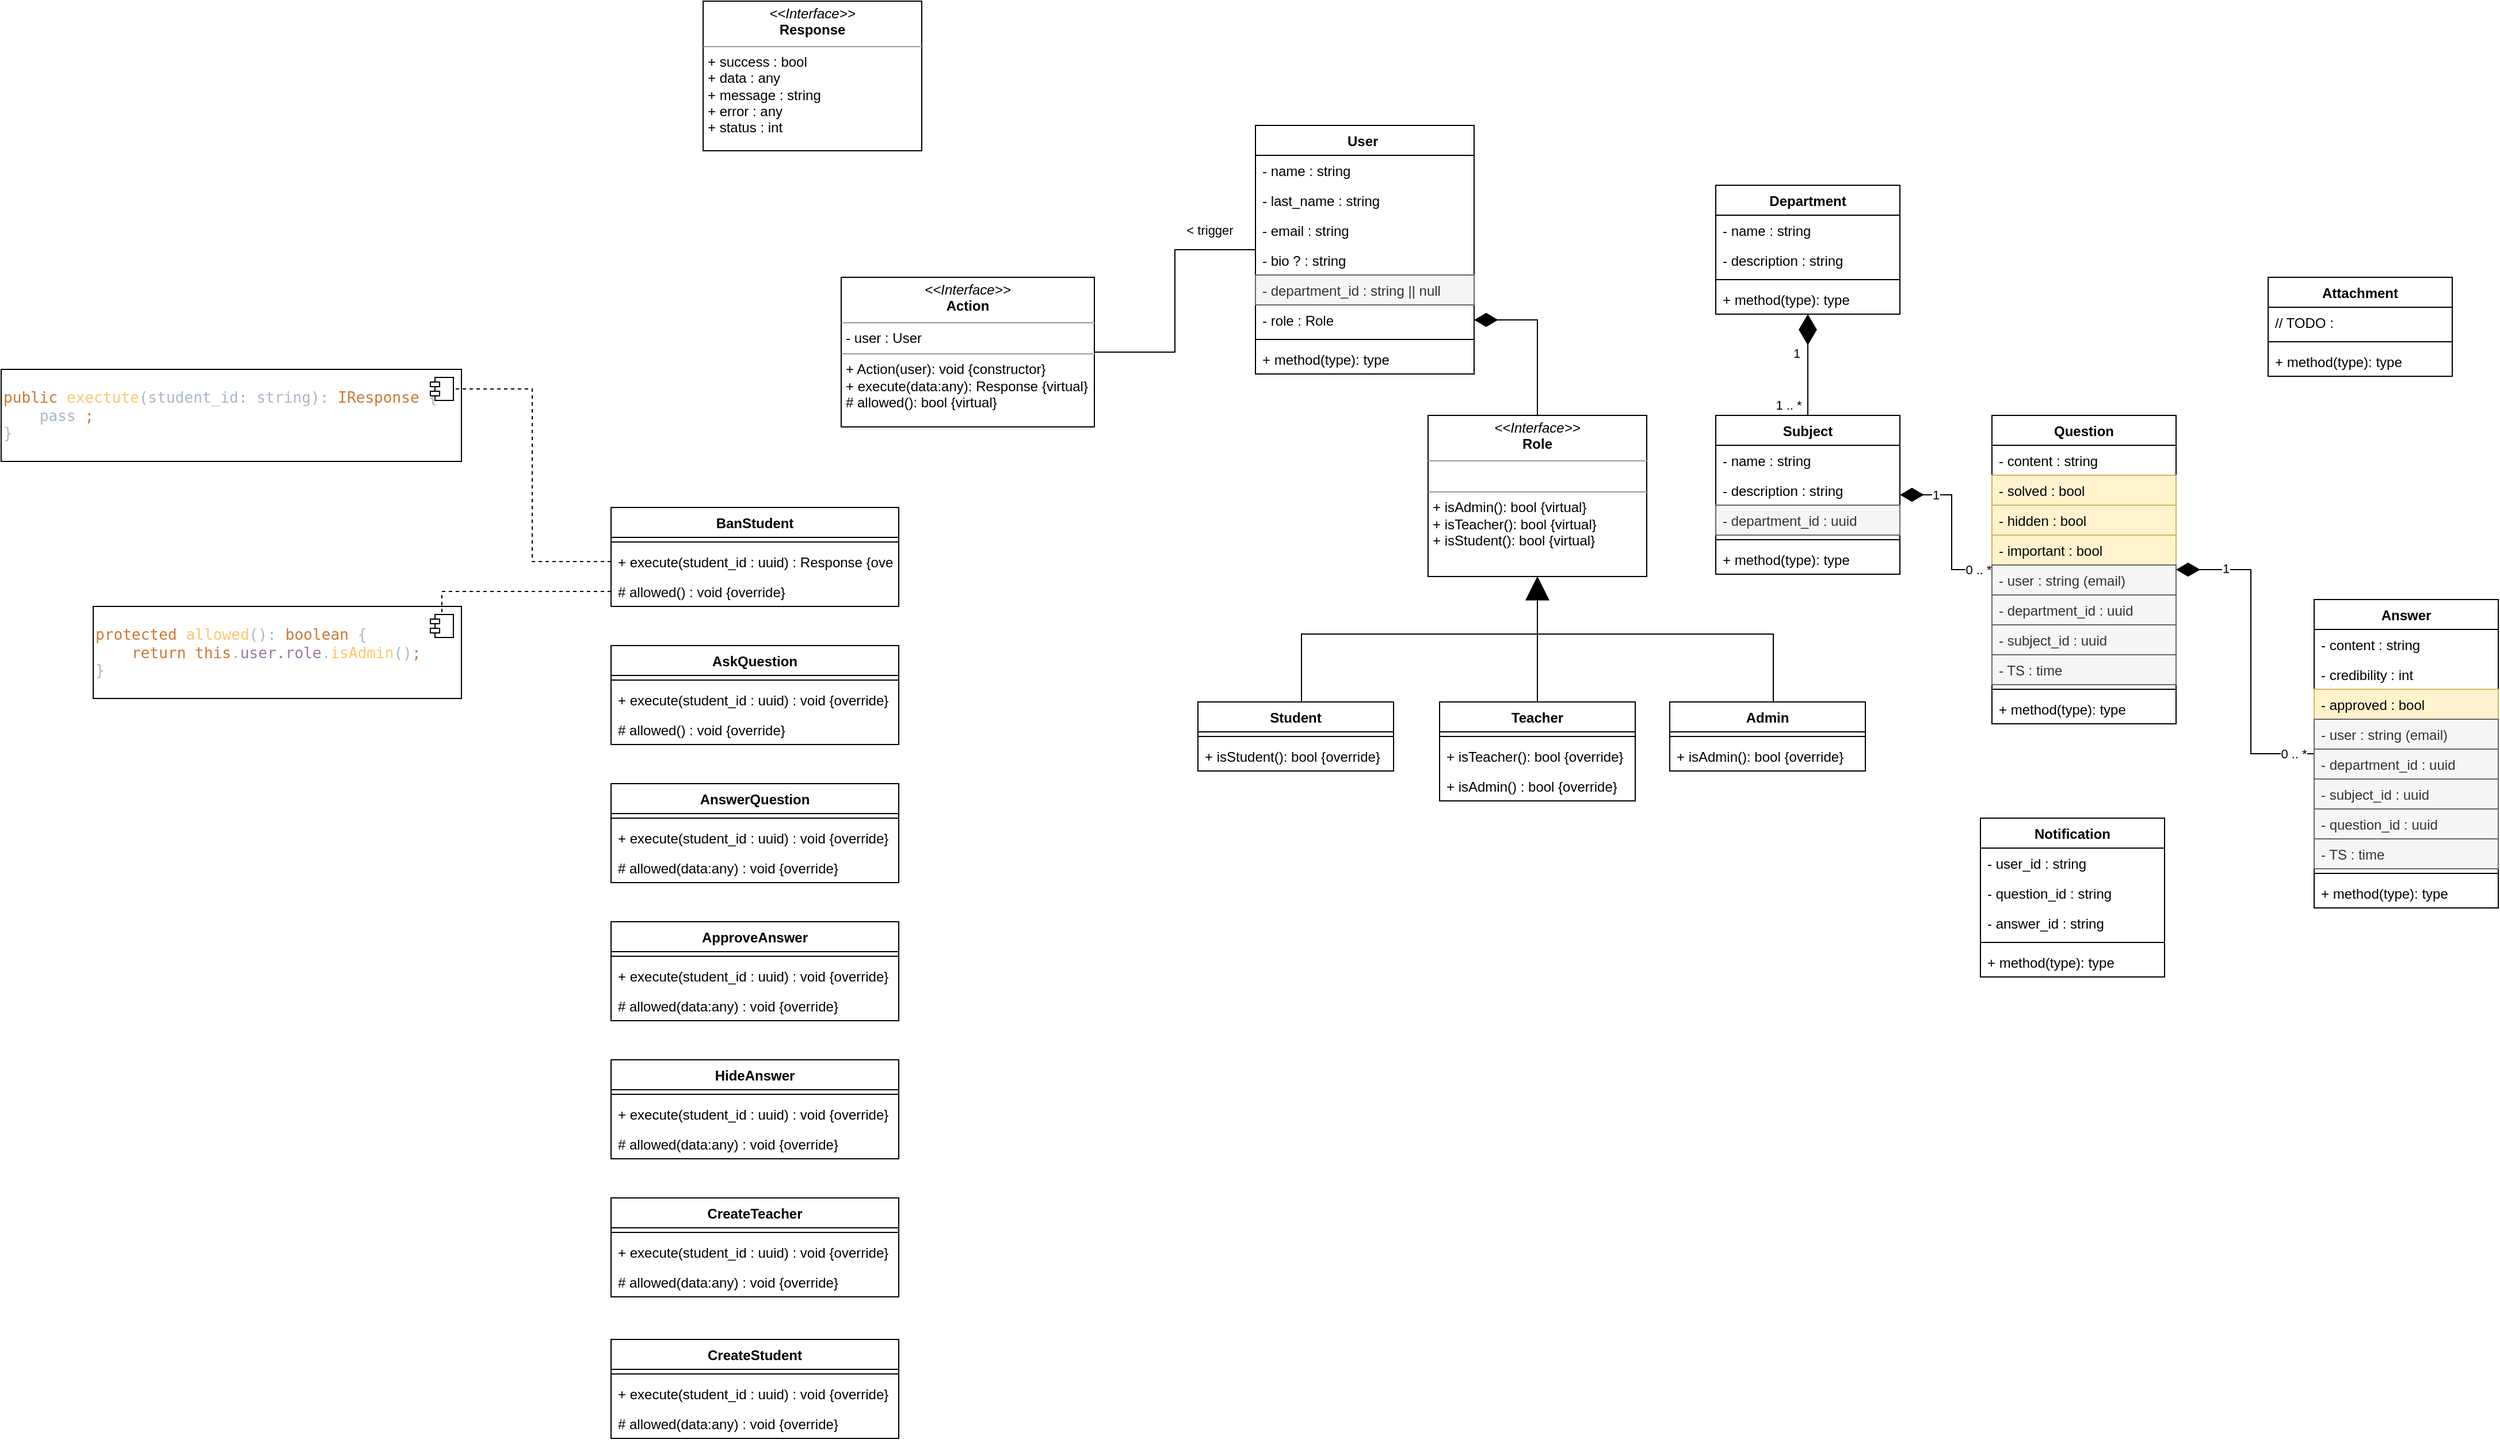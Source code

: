 <mxfile version="20.2.2" type="device" pages="4"><diagram id="XFifNijOsK9uiAfXMgmM" name="database models"><mxGraphModel dx="3076" dy="1969" grid="1" gridSize="10" guides="1" tooltips="1" connect="1" arrows="1" fold="1" page="1" pageScale="1" pageWidth="827" pageHeight="1169" math="0" shadow="0"><root><mxCell id="0"/><mxCell id="1" parent="0"/><mxCell id="0cKTG_WlRrb4X3SdwNJc-1" value="User " style="swimlane;fontStyle=1;align=center;verticalAlign=top;childLayout=stackLayout;horizontal=1;startSize=26;horizontalStack=0;resizeParent=1;resizeParentMax=0;resizeLast=0;collapsible=1;marginBottom=0;" parent="1" vertex="1"><mxGeometry x="80" y="28" width="190" height="216" as="geometry"/></mxCell><mxCell id="0cKTG_WlRrb4X3SdwNJc-2" value="- name : string" style="text;strokeColor=none;fillColor=none;align=left;verticalAlign=top;spacingLeft=4;spacingRight=4;overflow=hidden;rotatable=0;points=[[0,0.5],[1,0.5]];portConstraint=eastwest;" parent="0cKTG_WlRrb4X3SdwNJc-1" vertex="1"><mxGeometry y="26" width="190" height="26" as="geometry"/></mxCell><mxCell id="13DQG_SEc8WfwMzVn8Cd-16" value="- last_name : string" style="text;strokeColor=none;fillColor=none;align=left;verticalAlign=top;spacingLeft=4;spacingRight=4;overflow=hidden;rotatable=0;points=[[0,0.5],[1,0.5]];portConstraint=eastwest;" parent="0cKTG_WlRrb4X3SdwNJc-1" vertex="1"><mxGeometry y="52" width="190" height="26" as="geometry"/></mxCell><mxCell id="0cKTG_WlRrb4X3SdwNJc-5" value="- email : string&#10;" style="text;strokeColor=none;fillColor=none;align=left;verticalAlign=top;spacingLeft=4;spacingRight=4;overflow=hidden;rotatable=0;points=[[0,0.5],[1,0.5]];portConstraint=eastwest;" parent="0cKTG_WlRrb4X3SdwNJc-1" vertex="1"><mxGeometry y="78" width="190" height="26" as="geometry"/></mxCell><mxCell id="0cKTG_WlRrb4X3SdwNJc-102" value="- bio ? : string" style="text;strokeColor=none;fillColor=none;align=left;verticalAlign=top;spacingLeft=4;spacingRight=4;overflow=hidden;rotatable=0;points=[[0,0.5],[1,0.5]];portConstraint=eastwest;" parent="0cKTG_WlRrb4X3SdwNJc-1" vertex="1"><mxGeometry y="104" width="190" height="26" as="geometry"/></mxCell><mxCell id="13DQG_SEc8WfwMzVn8Cd-58" value="- department_id : string || null" style="text;strokeColor=#666666;fillColor=#f5f5f5;align=left;verticalAlign=top;spacingLeft=4;spacingRight=4;overflow=hidden;rotatable=0;points=[[0,0.5],[1,0.5]];portConstraint=eastwest;fontColor=#333333;" parent="0cKTG_WlRrb4X3SdwNJc-1" vertex="1"><mxGeometry y="130" width="190" height="26" as="geometry"/></mxCell><mxCell id="0cKTG_WlRrb4X3SdwNJc-103" value="- role : Role" style="text;strokeColor=none;fillColor=none;align=left;verticalAlign=top;spacingLeft=4;spacingRight=4;overflow=hidden;rotatable=0;points=[[0,0.5],[1,0.5]];portConstraint=eastwest;" parent="0cKTG_WlRrb4X3SdwNJc-1" vertex="1"><mxGeometry y="156" width="190" height="26" as="geometry"/></mxCell><mxCell id="0cKTG_WlRrb4X3SdwNJc-3" value="" style="line;strokeWidth=1;fillColor=none;align=left;verticalAlign=middle;spacingTop=-1;spacingLeft=3;spacingRight=3;rotatable=0;labelPosition=right;points=[];portConstraint=eastwest;" parent="0cKTG_WlRrb4X3SdwNJc-1" vertex="1"><mxGeometry y="182" width="190" height="8" as="geometry"/></mxCell><mxCell id="0cKTG_WlRrb4X3SdwNJc-4" value="+ method(type): type" style="text;strokeColor=none;fillColor=none;align=left;verticalAlign=top;spacingLeft=4;spacingRight=4;overflow=hidden;rotatable=0;points=[[0,0.5],[1,0.5]];portConstraint=eastwest;" parent="0cKTG_WlRrb4X3SdwNJc-1" vertex="1"><mxGeometry y="190" width="190" height="26" as="geometry"/></mxCell><mxCell id="0cKTG_WlRrb4X3SdwNJc-29" value="Department" style="swimlane;fontStyle=1;align=center;verticalAlign=top;childLayout=stackLayout;horizontal=1;startSize=26;horizontalStack=0;resizeParent=1;resizeParentMax=0;resizeLast=0;collapsible=1;marginBottom=0;" parent="1" vertex="1"><mxGeometry x="480" y="80" width="160" height="112" as="geometry"/></mxCell><mxCell id="0cKTG_WlRrb4X3SdwNJc-30" value="- name : string" style="text;strokeColor=none;fillColor=none;align=left;verticalAlign=top;spacingLeft=4;spacingRight=4;overflow=hidden;rotatable=0;points=[[0,0.5],[1,0.5]];portConstraint=eastwest;" parent="0cKTG_WlRrb4X3SdwNJc-29" vertex="1"><mxGeometry y="26" width="160" height="26" as="geometry"/></mxCell><mxCell id="0cKTG_WlRrb4X3SdwNJc-33" value="- description : string" style="text;strokeColor=none;fillColor=none;align=left;verticalAlign=top;spacingLeft=4;spacingRight=4;overflow=hidden;rotatable=0;points=[[0,0.5],[1,0.5]];portConstraint=eastwest;" parent="0cKTG_WlRrb4X3SdwNJc-29" vertex="1"><mxGeometry y="52" width="160" height="26" as="geometry"/></mxCell><mxCell id="0cKTG_WlRrb4X3SdwNJc-31" value="" style="line;strokeWidth=1;fillColor=none;align=left;verticalAlign=middle;spacingTop=-1;spacingLeft=3;spacingRight=3;rotatable=0;labelPosition=right;points=[];portConstraint=eastwest;" parent="0cKTG_WlRrb4X3SdwNJc-29" vertex="1"><mxGeometry y="78" width="160" height="8" as="geometry"/></mxCell><mxCell id="0cKTG_WlRrb4X3SdwNJc-32" value="+ method(type): type" style="text;strokeColor=none;fillColor=none;align=left;verticalAlign=top;spacingLeft=4;spacingRight=4;overflow=hidden;rotatable=0;points=[[0,0.5],[1,0.5]];portConstraint=eastwest;" parent="0cKTG_WlRrb4X3SdwNJc-29" vertex="1"><mxGeometry y="86" width="160" height="26" as="geometry"/></mxCell><mxCell id="0cKTG_WlRrb4X3SdwNJc-34" value="Subject" style="swimlane;fontStyle=1;align=center;verticalAlign=top;childLayout=stackLayout;horizontal=1;startSize=26;horizontalStack=0;resizeParent=1;resizeParentMax=0;resizeLast=0;collapsible=1;marginBottom=0;" parent="1" vertex="1"><mxGeometry x="480" y="280" width="160" height="138" as="geometry"/></mxCell><mxCell id="0cKTG_WlRrb4X3SdwNJc-35" value="- name : string" style="text;strokeColor=none;fillColor=none;align=left;verticalAlign=top;spacingLeft=4;spacingRight=4;overflow=hidden;rotatable=0;points=[[0,0.5],[1,0.5]];portConstraint=eastwest;" parent="0cKTG_WlRrb4X3SdwNJc-34" vertex="1"><mxGeometry y="26" width="160" height="26" as="geometry"/></mxCell><mxCell id="0cKTG_WlRrb4X3SdwNJc-36" value="- description : string" style="text;strokeColor=none;fillColor=none;align=left;verticalAlign=top;spacingLeft=4;spacingRight=4;overflow=hidden;rotatable=0;points=[[0,0.5],[1,0.5]];portConstraint=eastwest;" parent="0cKTG_WlRrb4X3SdwNJc-34" vertex="1"><mxGeometry y="52" width="160" height="26" as="geometry"/></mxCell><mxCell id="13DQG_SEc8WfwMzVn8Cd-13" value="- department_id : uuid" style="text;align=left;verticalAlign=top;spacingLeft=4;spacingRight=4;overflow=hidden;rotatable=0;points=[[0,0.5],[1,0.5]];portConstraint=eastwest;fillColor=#f5f5f5;strokeColor=#666666;fontColor=#333333;" parent="0cKTG_WlRrb4X3SdwNJc-34" vertex="1"><mxGeometry y="78" width="160" height="26" as="geometry"/></mxCell><mxCell id="0cKTG_WlRrb4X3SdwNJc-37" value="" style="line;strokeWidth=1;fillColor=none;align=left;verticalAlign=middle;spacingTop=-1;spacingLeft=3;spacingRight=3;rotatable=0;labelPosition=right;points=[];portConstraint=eastwest;" parent="0cKTG_WlRrb4X3SdwNJc-34" vertex="1"><mxGeometry y="104" width="160" height="8" as="geometry"/></mxCell><mxCell id="0cKTG_WlRrb4X3SdwNJc-38" value="+ method(type): type" style="text;strokeColor=none;fillColor=none;align=left;verticalAlign=top;spacingLeft=4;spacingRight=4;overflow=hidden;rotatable=0;points=[[0,0.5],[1,0.5]];portConstraint=eastwest;" parent="0cKTG_WlRrb4X3SdwNJc-34" vertex="1"><mxGeometry y="112" width="160" height="26" as="geometry"/></mxCell><mxCell id="0cKTG_WlRrb4X3SdwNJc-40" value="" style="endArrow=diamondThin;endFill=1;endSize=24;html=1;rounded=0;exitX=0.5;exitY=0;exitDx=0;exitDy=0;edgeStyle=orthogonalEdgeStyle;" parent="1" source="0cKTG_WlRrb4X3SdwNJc-34" target="0cKTG_WlRrb4X3SdwNJc-29" edge="1"><mxGeometry width="160" relative="1" as="geometry"><mxPoint x="410" y="330" as="sourcePoint"/><mxPoint x="570" y="330" as="targetPoint"/></mxGeometry></mxCell><mxCell id="13DQG_SEc8WfwMzVn8Cd-14" value="1 .. *" style="edgeLabel;html=1;align=center;verticalAlign=middle;resizable=0;points=[];" parent="0cKTG_WlRrb4X3SdwNJc-40" vertex="1" connectable="0"><mxGeometry x="-0.735" y="-1" relative="1" as="geometry"><mxPoint x="-18" y="2" as="offset"/></mxGeometry></mxCell><mxCell id="13DQG_SEc8WfwMzVn8Cd-15" value="1" style="edgeLabel;html=1;align=center;verticalAlign=middle;resizable=0;points=[];" parent="0cKTG_WlRrb4X3SdwNJc-40" vertex="1" connectable="0"><mxGeometry x="0.231" y="-1" relative="1" as="geometry"><mxPoint x="-11" as="offset"/></mxGeometry></mxCell><mxCell id="13DQG_SEc8WfwMzVn8Cd-10" style="edgeStyle=orthogonalEdgeStyle;rounded=0;orthogonalLoop=1;jettySize=auto;html=1;endArrow=diamondThin;endFill=1;endSize=18;" parent="1" source="0cKTG_WlRrb4X3SdwNJc-44" target="0cKTG_WlRrb4X3SdwNJc-34" edge="1"><mxGeometry relative="1" as="geometry"/></mxCell><mxCell id="13DQG_SEc8WfwMzVn8Cd-11" value="0 .. *" style="edgeLabel;html=1;align=center;verticalAlign=middle;resizable=0;points=[];" parent="13DQG_SEc8WfwMzVn8Cd-10" vertex="1" connectable="0"><mxGeometry x="-0.83" relative="1" as="geometry"><mxPoint as="offset"/></mxGeometry></mxCell><mxCell id="13DQG_SEc8WfwMzVn8Cd-12" value="1" style="edgeLabel;html=1;align=center;verticalAlign=middle;resizable=0;points=[];" parent="13DQG_SEc8WfwMzVn8Cd-10" vertex="1" connectable="0"><mxGeometry x="0.581" relative="1" as="geometry"><mxPoint as="offset"/></mxGeometry></mxCell><mxCell id="0cKTG_WlRrb4X3SdwNJc-44" value="Question" style="swimlane;fontStyle=1;align=center;verticalAlign=top;childLayout=stackLayout;horizontal=1;startSize=26;horizontalStack=0;resizeParent=1;resizeParentMax=0;resizeLast=0;collapsible=1;marginBottom=0;" parent="1" vertex="1"><mxGeometry x="720" y="280" width="160" height="268" as="geometry"/></mxCell><mxCell id="0cKTG_WlRrb4X3SdwNJc-49" value="- content : string" style="text;strokeColor=none;fillColor=none;align=left;verticalAlign=top;spacingLeft=4;spacingRight=4;overflow=hidden;rotatable=0;points=[[0,0.5],[1,0.5]];portConstraint=eastwest;" parent="0cKTG_WlRrb4X3SdwNJc-44" vertex="1"><mxGeometry y="26" width="160" height="26" as="geometry"/></mxCell><mxCell id="0cKTG_WlRrb4X3SdwNJc-52" value="- solved : bool" style="text;strokeColor=#d6b656;fillColor=#fff2cc;align=left;verticalAlign=top;spacingLeft=4;spacingRight=4;overflow=hidden;rotatable=0;points=[[0,0.5],[1,0.5]];portConstraint=eastwest;" parent="0cKTG_WlRrb4X3SdwNJc-44" vertex="1"><mxGeometry y="52" width="160" height="26" as="geometry"/></mxCell><mxCell id="0cKTG_WlRrb4X3SdwNJc-53" value="- hidden : bool" style="text;strokeColor=#d6b656;fillColor=#fff2cc;align=left;verticalAlign=top;spacingLeft=4;spacingRight=4;overflow=hidden;rotatable=0;points=[[0,0.5],[1,0.5]];portConstraint=eastwest;" parent="0cKTG_WlRrb4X3SdwNJc-44" vertex="1"><mxGeometry y="78" width="160" height="26" as="geometry"/></mxCell><mxCell id="0cKTG_WlRrb4X3SdwNJc-70" value="- important : bool" style="text;strokeColor=#d6b656;fillColor=#fff2cc;align=left;verticalAlign=top;spacingLeft=4;spacingRight=4;overflow=hidden;rotatable=0;points=[[0,0.5],[1,0.5]];portConstraint=eastwest;" parent="0cKTG_WlRrb4X3SdwNJc-44" vertex="1"><mxGeometry y="104" width="160" height="26" as="geometry"/></mxCell><mxCell id="0cKTG_WlRrb4X3SdwNJc-50" value="- user : string (email)" style="text;strokeColor=#666666;fillColor=#f5f5f5;align=left;verticalAlign=top;spacingLeft=4;spacingRight=4;overflow=hidden;rotatable=0;points=[[0,0.5],[1,0.5]];portConstraint=eastwest;fontColor=#333333;" parent="0cKTG_WlRrb4X3SdwNJc-44" vertex="1"><mxGeometry y="130" width="160" height="26" as="geometry"/></mxCell><mxCell id="13DQG_SEc8WfwMzVn8Cd-1" value="- department_id : uuid" style="text;align=left;verticalAlign=top;spacingLeft=4;spacingRight=4;overflow=hidden;rotatable=0;points=[[0,0.5],[1,0.5]];portConstraint=eastwest;fillColor=#f5f5f5;strokeColor=#666666;fontColor=#333333;" parent="0cKTG_WlRrb4X3SdwNJc-44" vertex="1"><mxGeometry y="156" width="160" height="26" as="geometry"/></mxCell><mxCell id="0cKTG_WlRrb4X3SdwNJc-105" value="- subject_id : uuid" style="text;strokeColor=#666666;fillColor=#f5f5f5;align=left;verticalAlign=top;spacingLeft=4;spacingRight=4;overflow=hidden;rotatable=0;points=[[0,0.5],[1,0.5]];portConstraint=eastwest;fontColor=#333333;" parent="0cKTG_WlRrb4X3SdwNJc-44" vertex="1"><mxGeometry y="182" width="160" height="26" as="geometry"/></mxCell><mxCell id="0cKTG_WlRrb4X3SdwNJc-51" value="- TS : time" style="text;strokeColor=#666666;fillColor=#f5f5f5;align=left;verticalAlign=top;spacingLeft=4;spacingRight=4;overflow=hidden;rotatable=0;points=[[0,0.5],[1,0.5]];portConstraint=eastwest;fontColor=#333333;" parent="0cKTG_WlRrb4X3SdwNJc-44" vertex="1"><mxGeometry y="208" width="160" height="26" as="geometry"/></mxCell><mxCell id="0cKTG_WlRrb4X3SdwNJc-46" value="" style="line;strokeWidth=1;fillColor=none;align=left;verticalAlign=middle;spacingTop=-1;spacingLeft=3;spacingRight=3;rotatable=0;labelPosition=right;points=[];portConstraint=eastwest;" parent="0cKTG_WlRrb4X3SdwNJc-44" vertex="1"><mxGeometry y="234" width="160" height="8" as="geometry"/></mxCell><mxCell id="0cKTG_WlRrb4X3SdwNJc-47" value="+ method(type): type" style="text;strokeColor=none;fillColor=none;align=left;verticalAlign=top;spacingLeft=4;spacingRight=4;overflow=hidden;rotatable=0;points=[[0,0.5],[1,0.5]];portConstraint=eastwest;" parent="0cKTG_WlRrb4X3SdwNJc-44" vertex="1"><mxGeometry y="242" width="160" height="26" as="geometry"/></mxCell><mxCell id="13DQG_SEc8WfwMzVn8Cd-7" style="edgeStyle=orthogonalEdgeStyle;rounded=0;orthogonalLoop=1;jettySize=auto;html=1;endArrow=diamondThin;endFill=1;endSize=18;" parent="1" source="0cKTG_WlRrb4X3SdwNJc-61" target="0cKTG_WlRrb4X3SdwNJc-44" edge="1"><mxGeometry relative="1" as="geometry"/></mxCell><mxCell id="13DQG_SEc8WfwMzVn8Cd-8" value="0 .. *" style="edgeLabel;html=1;align=center;verticalAlign=middle;resizable=0;points=[];" parent="13DQG_SEc8WfwMzVn8Cd-7" vertex="1" connectable="0"><mxGeometry x="-0.869" relative="1" as="geometry"><mxPoint as="offset"/></mxGeometry></mxCell><mxCell id="13DQG_SEc8WfwMzVn8Cd-9" value="1" style="edgeLabel;html=1;align=center;verticalAlign=middle;resizable=0;points=[];" parent="13DQG_SEc8WfwMzVn8Cd-7" vertex="1" connectable="0"><mxGeometry x="0.696" y="-1" relative="1" as="geometry"><mxPoint as="offset"/></mxGeometry></mxCell><mxCell id="0cKTG_WlRrb4X3SdwNJc-61" value="Answer" style="swimlane;fontStyle=1;align=center;verticalAlign=top;childLayout=stackLayout;horizontal=1;startSize=26;horizontalStack=0;resizeParent=1;resizeParentMax=0;resizeLast=0;collapsible=1;marginBottom=0;" parent="1" vertex="1"><mxGeometry x="1000" y="440" width="160" height="268" as="geometry"/></mxCell><mxCell id="0cKTG_WlRrb4X3SdwNJc-62" value="- content : string" style="text;strokeColor=none;fillColor=none;align=left;verticalAlign=top;spacingLeft=4;spacingRight=4;overflow=hidden;rotatable=0;points=[[0,0.5],[1,0.5]];portConstraint=eastwest;" parent="0cKTG_WlRrb4X3SdwNJc-61" vertex="1"><mxGeometry y="26" width="160" height="26" as="geometry"/></mxCell><mxCell id="13DQG_SEc8WfwMzVn8Cd-6" value="- credibility : int" style="text;strokeColor=none;fillColor=none;align=left;verticalAlign=top;spacingLeft=4;spacingRight=4;overflow=hidden;rotatable=0;points=[[0,0.5],[1,0.5]];portConstraint=eastwest;" parent="0cKTG_WlRrb4X3SdwNJc-61" vertex="1"><mxGeometry y="52" width="160" height="26" as="geometry"/></mxCell><mxCell id="0cKTG_WlRrb4X3SdwNJc-66" value="- approved : bool" style="text;strokeColor=#d6b656;fillColor=#fff2cc;align=left;verticalAlign=top;spacingLeft=4;spacingRight=4;overflow=hidden;rotatable=0;points=[[0,0.5],[1,0.5]];portConstraint=eastwest;" parent="0cKTG_WlRrb4X3SdwNJc-61" vertex="1"><mxGeometry y="78" width="160" height="26" as="geometry"/></mxCell><mxCell id="0cKTG_WlRrb4X3SdwNJc-64" value="- user : string (email)" style="text;strokeColor=#666666;fillColor=#f5f5f5;align=left;verticalAlign=top;spacingLeft=4;spacingRight=4;overflow=hidden;rotatable=0;points=[[0,0.5],[1,0.5]];portConstraint=eastwest;fontColor=#333333;" parent="0cKTG_WlRrb4X3SdwNJc-61" vertex="1"><mxGeometry y="104" width="160" height="26" as="geometry"/></mxCell><mxCell id="13DQG_SEc8WfwMzVn8Cd-3" value="- department_id : uuid" style="text;align=left;verticalAlign=top;spacingLeft=4;spacingRight=4;overflow=hidden;rotatable=0;points=[[0,0.5],[1,0.5]];portConstraint=eastwest;fillColor=#f5f5f5;strokeColor=#666666;fontColor=#333333;" parent="0cKTG_WlRrb4X3SdwNJc-61" vertex="1"><mxGeometry y="130" width="160" height="26" as="geometry"/></mxCell><mxCell id="13DQG_SEc8WfwMzVn8Cd-4" value="- subject_id : uuid" style="text;strokeColor=#666666;fillColor=#f5f5f5;align=left;verticalAlign=top;spacingLeft=4;spacingRight=4;overflow=hidden;rotatable=0;points=[[0,0.5],[1,0.5]];portConstraint=eastwest;fontColor=#333333;" parent="0cKTG_WlRrb4X3SdwNJc-61" vertex="1"><mxGeometry y="156" width="160" height="26" as="geometry"/></mxCell><mxCell id="13DQG_SEc8WfwMzVn8Cd-5" value="- question_id : uuid" style="text;strokeColor=#666666;fillColor=#f5f5f5;align=left;verticalAlign=top;spacingLeft=4;spacingRight=4;overflow=hidden;rotatable=0;points=[[0,0.5],[1,0.5]];portConstraint=eastwest;fontColor=#333333;" parent="0cKTG_WlRrb4X3SdwNJc-61" vertex="1"><mxGeometry y="182" width="160" height="26" as="geometry"/></mxCell><mxCell id="0cKTG_WlRrb4X3SdwNJc-65" value="- TS : time" style="text;strokeColor=#666666;fillColor=#f5f5f5;align=left;verticalAlign=top;spacingLeft=4;spacingRight=4;overflow=hidden;rotatable=0;points=[[0,0.5],[1,0.5]];portConstraint=eastwest;fontColor=#333333;" parent="0cKTG_WlRrb4X3SdwNJc-61" vertex="1"><mxGeometry y="208" width="160" height="26" as="geometry"/></mxCell><mxCell id="0cKTG_WlRrb4X3SdwNJc-68" value="" style="line;strokeWidth=1;fillColor=none;align=left;verticalAlign=middle;spacingTop=-1;spacingLeft=3;spacingRight=3;rotatable=0;labelPosition=right;points=[];portConstraint=eastwest;" parent="0cKTG_WlRrb4X3SdwNJc-61" vertex="1"><mxGeometry y="234" width="160" height="8" as="geometry"/></mxCell><mxCell id="0cKTG_WlRrb4X3SdwNJc-69" value="+ method(type): type" style="text;strokeColor=none;fillColor=none;align=left;verticalAlign=top;spacingLeft=4;spacingRight=4;overflow=hidden;rotatable=0;points=[[0,0.5],[1,0.5]];portConstraint=eastwest;" parent="0cKTG_WlRrb4X3SdwNJc-61" vertex="1"><mxGeometry y="242" width="160" height="26" as="geometry"/></mxCell><mxCell id="0cKTG_WlRrb4X3SdwNJc-76" value="Attachment" style="swimlane;fontStyle=1;align=center;verticalAlign=top;childLayout=stackLayout;horizontal=1;startSize=26;horizontalStack=0;resizeParent=1;resizeParentMax=0;resizeLast=0;collapsible=1;marginBottom=0;" parent="1" vertex="1"><mxGeometry x="960" y="160" width="160" height="86" as="geometry"/></mxCell><mxCell id="0cKTG_WlRrb4X3SdwNJc-79" value="// TODO :" style="text;strokeColor=none;fillColor=none;align=left;verticalAlign=top;spacingLeft=4;spacingRight=4;overflow=hidden;rotatable=0;points=[[0,0.5],[1,0.5]];portConstraint=eastwest;" parent="0cKTG_WlRrb4X3SdwNJc-76" vertex="1"><mxGeometry y="26" width="160" height="26" as="geometry"/></mxCell><mxCell id="0cKTG_WlRrb4X3SdwNJc-83" value="" style="line;strokeWidth=1;fillColor=none;align=left;verticalAlign=middle;spacingTop=-1;spacingLeft=3;spacingRight=3;rotatable=0;labelPosition=right;points=[];portConstraint=eastwest;" parent="0cKTG_WlRrb4X3SdwNJc-76" vertex="1"><mxGeometry y="52" width="160" height="8" as="geometry"/></mxCell><mxCell id="0cKTG_WlRrb4X3SdwNJc-84" value="+ method(type): type" style="text;strokeColor=none;fillColor=none;align=left;verticalAlign=top;spacingLeft=4;spacingRight=4;overflow=hidden;rotatable=0;points=[[0,0.5],[1,0.5]];portConstraint=eastwest;" parent="0cKTG_WlRrb4X3SdwNJc-76" vertex="1"><mxGeometry y="60" width="160" height="26" as="geometry"/></mxCell><mxCell id="0cKTG_WlRrb4X3SdwNJc-107" value="Notification" style="swimlane;fontStyle=1;align=center;verticalAlign=top;childLayout=stackLayout;horizontal=1;startSize=26;horizontalStack=0;resizeParent=1;resizeParentMax=0;resizeLast=0;collapsible=1;marginBottom=0;shadow=0;glass=0;strokeColor=default;fillColor=default;" parent="1" vertex="1"><mxGeometry x="710" y="630" width="160" height="138" as="geometry"/></mxCell><mxCell id="0cKTG_WlRrb4X3SdwNJc-108" value="- user_id : string" style="text;strokeColor=none;fillColor=none;align=left;verticalAlign=top;spacingLeft=4;spacingRight=4;overflow=hidden;rotatable=0;points=[[0,0.5],[1,0.5]];portConstraint=eastwest;shadow=0;glass=0;" parent="0cKTG_WlRrb4X3SdwNJc-107" vertex="1"><mxGeometry y="26" width="160" height="26" as="geometry"/></mxCell><mxCell id="0cKTG_WlRrb4X3SdwNJc-114" value="- question_id : string" style="text;strokeColor=none;fillColor=none;align=left;verticalAlign=top;spacingLeft=4;spacingRight=4;overflow=hidden;rotatable=0;points=[[0,0.5],[1,0.5]];portConstraint=eastwest;shadow=0;glass=0;" parent="0cKTG_WlRrb4X3SdwNJc-107" vertex="1"><mxGeometry y="52" width="160" height="26" as="geometry"/></mxCell><mxCell id="0cKTG_WlRrb4X3SdwNJc-113" value="- answer_id : string" style="text;strokeColor=none;fillColor=none;align=left;verticalAlign=top;spacingLeft=4;spacingRight=4;overflow=hidden;rotatable=0;points=[[0,0.5],[1,0.5]];portConstraint=eastwest;shadow=0;glass=0;" parent="0cKTG_WlRrb4X3SdwNJc-107" vertex="1"><mxGeometry y="78" width="160" height="26" as="geometry"/></mxCell><mxCell id="0cKTG_WlRrb4X3SdwNJc-109" value="" style="line;strokeWidth=1;fillColor=none;align=left;verticalAlign=middle;spacingTop=-1;spacingLeft=3;spacingRight=3;rotatable=0;labelPosition=right;points=[];portConstraint=eastwest;shadow=0;glass=0;" parent="0cKTG_WlRrb4X3SdwNJc-107" vertex="1"><mxGeometry y="104" width="160" height="8" as="geometry"/></mxCell><mxCell id="0cKTG_WlRrb4X3SdwNJc-110" value="+ method(type): type" style="text;strokeColor=none;fillColor=none;align=left;verticalAlign=top;spacingLeft=4;spacingRight=4;overflow=hidden;rotatable=0;points=[[0,0.5],[1,0.5]];portConstraint=eastwest;shadow=0;glass=0;" parent="0cKTG_WlRrb4X3SdwNJc-107" vertex="1"><mxGeometry y="112" width="160" height="26" as="geometry"/></mxCell><mxCell id="13DQG_SEc8WfwMzVn8Cd-31" style="edgeStyle=orthogonalEdgeStyle;rounded=0;orthogonalLoop=1;jettySize=auto;html=1;endArrow=diamondThin;endFill=1;endSize=18;" parent="1" source="13DQG_SEc8WfwMzVn8Cd-29" target="0cKTG_WlRrb4X3SdwNJc-103" edge="1"><mxGeometry relative="1" as="geometry"/></mxCell><mxCell id="13DQG_SEc8WfwMzVn8Cd-29" value="&lt;p style=&quot;margin:0px;margin-top:4px;text-align:center;&quot;&gt;&lt;i&gt;&amp;lt;&amp;lt;Interface&amp;gt;&amp;gt;&lt;/i&gt;&lt;br&gt;&lt;b&gt;Role&lt;/b&gt;&lt;/p&gt;&lt;hr size=&quot;1&quot;&gt;&lt;p style=&quot;margin:0px;margin-left:4px;&quot;&gt;&lt;br&gt;&lt;/p&gt;&lt;hr size=&quot;1&quot;&gt;&lt;p style=&quot;margin:0px;margin-left:4px;&quot;&gt;+ isAdmin(): bool {virtual}&lt;/p&gt;&lt;p style=&quot;margin:0px;margin-left:4px;&quot;&gt;+&amp;nbsp;isTeacher(): bool {virtual}&lt;br&gt;+&amp;nbsp;isStudent(): bool {virtual}&lt;br&gt;&lt;/p&gt;" style="verticalAlign=top;align=left;overflow=fill;fontSize=12;fontFamily=Helvetica;html=1;" parent="1" vertex="1"><mxGeometry x="230" y="280" width="190" height="140" as="geometry"/></mxCell><mxCell id="13DQG_SEc8WfwMzVn8Cd-55" style="edgeStyle=orthogonalEdgeStyle;rounded=0;orthogonalLoop=1;jettySize=auto;html=1;endArrow=block;endFill=1;endSize=18;" parent="1" source="13DQG_SEc8WfwMzVn8Cd-32" target="13DQG_SEc8WfwMzVn8Cd-29" edge="1"><mxGeometry relative="1" as="geometry"/></mxCell><mxCell id="13DQG_SEc8WfwMzVn8Cd-32" value="Teacher" style="swimlane;fontStyle=1;align=center;verticalAlign=top;childLayout=stackLayout;horizontal=1;startSize=26;horizontalStack=0;resizeParent=1;resizeParentMax=0;resizeLast=0;collapsible=1;marginBottom=0;shadow=0;glass=0;strokeColor=default;fillColor=default;" parent="1" vertex="1"><mxGeometry x="240" y="529" width="170" height="86" as="geometry"/></mxCell><mxCell id="13DQG_SEc8WfwMzVn8Cd-36" value="" style="line;strokeWidth=1;fillColor=none;align=left;verticalAlign=middle;spacingTop=-1;spacingLeft=3;spacingRight=3;rotatable=0;labelPosition=right;points=[];portConstraint=eastwest;shadow=0;glass=0;" parent="13DQG_SEc8WfwMzVn8Cd-32" vertex="1"><mxGeometry y="26" width="170" height="8" as="geometry"/></mxCell><mxCell id="13DQG_SEc8WfwMzVn8Cd-37" value="+ isTeacher(): bool {override}" style="text;strokeColor=none;fillColor=none;align=left;verticalAlign=top;spacingLeft=4;spacingRight=4;overflow=hidden;rotatable=0;points=[[0,0.5],[1,0.5]];portConstraint=eastwest;shadow=0;glass=0;" parent="13DQG_SEc8WfwMzVn8Cd-32" vertex="1"><mxGeometry y="34" width="170" height="26" as="geometry"/></mxCell><mxCell id="13DQG_SEc8WfwMzVn8Cd-97" value="+ isAdmin() : bool {override}" style="text;strokeColor=none;fillColor=none;align=left;verticalAlign=top;spacingLeft=4;spacingRight=4;overflow=hidden;rotatable=0;points=[[0,0.5],[1,0.5]];portConstraint=eastwest;shadow=0;glass=0;" parent="13DQG_SEc8WfwMzVn8Cd-32" vertex="1"><mxGeometry y="60" width="170" height="26" as="geometry"/></mxCell><mxCell id="13DQG_SEc8WfwMzVn8Cd-57" style="edgeStyle=orthogonalEdgeStyle;rounded=0;orthogonalLoop=1;jettySize=auto;html=1;endArrow=block;endFill=1;endSize=18;" parent="1" source="13DQG_SEc8WfwMzVn8Cd-44" target="13DQG_SEc8WfwMzVn8Cd-29" edge="1"><mxGeometry relative="1" as="geometry"><Array as="points"><mxPoint x="530" y="470"/><mxPoint x="325" y="470"/></Array></mxGeometry></mxCell><mxCell id="13DQG_SEc8WfwMzVn8Cd-44" value="Admin" style="swimlane;fontStyle=1;align=center;verticalAlign=top;childLayout=stackLayout;horizontal=1;startSize=26;horizontalStack=0;resizeParent=1;resizeParentMax=0;resizeLast=0;collapsible=1;marginBottom=0;shadow=0;glass=0;strokeColor=default;fillColor=default;" parent="1" vertex="1"><mxGeometry x="440" y="529" width="170" height="60" as="geometry"/></mxCell><mxCell id="13DQG_SEc8WfwMzVn8Cd-47" value="" style="line;strokeWidth=1;fillColor=none;align=left;verticalAlign=middle;spacingTop=-1;spacingLeft=3;spacingRight=3;rotatable=0;labelPosition=right;points=[];portConstraint=eastwest;shadow=0;glass=0;" parent="13DQG_SEc8WfwMzVn8Cd-44" vertex="1"><mxGeometry y="26" width="170" height="8" as="geometry"/></mxCell><mxCell id="13DQG_SEc8WfwMzVn8Cd-48" value="+ isAdmin(): bool {override}" style="text;strokeColor=none;fillColor=none;align=left;verticalAlign=top;spacingLeft=4;spacingRight=4;overflow=hidden;rotatable=0;points=[[0,0.5],[1,0.5]];portConstraint=eastwest;shadow=0;glass=0;" parent="13DQG_SEc8WfwMzVn8Cd-44" vertex="1"><mxGeometry y="34" width="170" height="26" as="geometry"/></mxCell><mxCell id="13DQG_SEc8WfwMzVn8Cd-54" style="edgeStyle=orthogonalEdgeStyle;rounded=0;orthogonalLoop=1;jettySize=auto;html=1;endArrow=block;endFill=1;endSize=18;" parent="1" source="13DQG_SEc8WfwMzVn8Cd-49" target="13DQG_SEc8WfwMzVn8Cd-29" edge="1"><mxGeometry relative="1" as="geometry"><Array as="points"><mxPoint x="120" y="470"/><mxPoint x="325" y="470"/></Array></mxGeometry></mxCell><mxCell id="13DQG_SEc8WfwMzVn8Cd-49" value="Student" style="swimlane;fontStyle=1;align=center;verticalAlign=top;childLayout=stackLayout;horizontal=1;startSize=26;horizontalStack=0;resizeParent=1;resizeParentMax=0;resizeLast=0;collapsible=1;marginBottom=0;shadow=0;glass=0;strokeColor=default;fillColor=default;" parent="1" vertex="1"><mxGeometry x="30" y="529" width="170" height="60" as="geometry"/></mxCell><mxCell id="13DQG_SEc8WfwMzVn8Cd-52" value="" style="line;strokeWidth=1;fillColor=none;align=left;verticalAlign=middle;spacingTop=-1;spacingLeft=3;spacingRight=3;rotatable=0;labelPosition=right;points=[];portConstraint=eastwest;shadow=0;glass=0;" parent="13DQG_SEc8WfwMzVn8Cd-49" vertex="1"><mxGeometry y="26" width="170" height="8" as="geometry"/></mxCell><mxCell id="13DQG_SEc8WfwMzVn8Cd-53" value="+ isStudent(): bool {override}" style="text;strokeColor=none;fillColor=none;align=left;verticalAlign=top;spacingLeft=4;spacingRight=4;overflow=hidden;rotatable=0;points=[[0,0.5],[1,0.5]];portConstraint=eastwest;shadow=0;glass=0;" parent="13DQG_SEc8WfwMzVn8Cd-49" vertex="1"><mxGeometry y="34" width="170" height="26" as="geometry"/></mxCell><mxCell id="13DQG_SEc8WfwMzVn8Cd-71" style="edgeStyle=orthogonalEdgeStyle;rounded=0;orthogonalLoop=1;jettySize=auto;html=1;endArrow=none;endFill=0;endSize=18;" parent="1" source="13DQG_SEc8WfwMzVn8Cd-59" target="0cKTG_WlRrb4X3SdwNJc-1" edge="1"><mxGeometry relative="1" as="geometry"/></mxCell><mxCell id="13DQG_SEc8WfwMzVn8Cd-72" value="&amp;lt; trigger" style="edgeLabel;html=1;align=center;verticalAlign=middle;resizable=0;points=[];" parent="13DQG_SEc8WfwMzVn8Cd-71" vertex="1" connectable="0"><mxGeometry x="0.824" relative="1" as="geometry"><mxPoint x="-20" y="-17" as="offset"/></mxGeometry></mxCell><mxCell id="13DQG_SEc8WfwMzVn8Cd-59" value="&lt;p style=&quot;margin:0px;margin-top:4px;text-align:center;&quot;&gt;&lt;i&gt;&amp;lt;&amp;lt;Interface&amp;gt;&amp;gt;&lt;/i&gt;&lt;br&gt;&lt;b&gt;Action&lt;/b&gt;&lt;/p&gt;&lt;hr size=&quot;1&quot;&gt;&lt;p style=&quot;margin:0px;margin-left:4px;&quot;&gt;- user : User&lt;/p&gt;&lt;hr size=&quot;1&quot;&gt;&lt;p style=&quot;margin:0px;margin-left:4px;&quot;&gt;+ Action(user): void {constructor}&lt;/p&gt;&lt;p style=&quot;margin:0px;margin-left:4px;&quot;&gt;+ execute(data:any): Response {virtual}&lt;/p&gt;&lt;p style=&quot;margin:0px;margin-left:4px;&quot;&gt;# allowed(): bool {virtual}&lt;br&gt;&lt;/p&gt;" style="verticalAlign=top;align=left;overflow=fill;fontSize=12;fontFamily=Helvetica;html=1;" parent="1" vertex="1"><mxGeometry x="-280" y="160" width="220" height="130" as="geometry"/></mxCell><mxCell id="13DQG_SEc8WfwMzVn8Cd-63" value="BanStudent" style="swimlane;fontStyle=1;align=center;verticalAlign=top;childLayout=stackLayout;horizontal=1;startSize=26;horizontalStack=0;resizeParent=1;resizeParentMax=0;resizeLast=0;collapsible=1;marginBottom=0;shadow=0;glass=0;strokeColor=default;fillColor=default;" parent="1" vertex="1"><mxGeometry x="-480" y="360" width="250" height="86" as="geometry"/></mxCell><mxCell id="13DQG_SEc8WfwMzVn8Cd-64" value="" style="line;strokeWidth=1;fillColor=none;align=left;verticalAlign=middle;spacingTop=-1;spacingLeft=3;spacingRight=3;rotatable=0;labelPosition=right;points=[];portConstraint=eastwest;shadow=0;glass=0;" parent="13DQG_SEc8WfwMzVn8Cd-63" vertex="1"><mxGeometry y="26" width="250" height="8" as="geometry"/></mxCell><mxCell id="13DQG_SEc8WfwMzVn8Cd-65" value="+ execute(student_id : uuid) : Response {override}" style="text;strokeColor=none;fillColor=none;align=left;verticalAlign=top;spacingLeft=4;spacingRight=4;overflow=hidden;rotatable=0;points=[[0,0.5],[1,0.5]];portConstraint=eastwest;shadow=0;glass=0;" parent="13DQG_SEc8WfwMzVn8Cd-63" vertex="1"><mxGeometry y="34" width="250" height="26" as="geometry"/></mxCell><mxCell id="13DQG_SEc8WfwMzVn8Cd-70" value="# allowed() : void {override}" style="text;strokeColor=none;fillColor=none;align=left;verticalAlign=top;spacingLeft=4;spacingRight=4;overflow=hidden;rotatable=0;points=[[0,0.5],[1,0.5]];portConstraint=eastwest;shadow=0;glass=0;" parent="13DQG_SEc8WfwMzVn8Cd-63" vertex="1"><mxGeometry y="60" width="250" height="26" as="geometry"/></mxCell><mxCell id="13DQG_SEc8WfwMzVn8Cd-69" value="&lt;p style=&quot;margin:0px;margin-top:4px;text-align:center;&quot;&gt;&lt;i&gt;&amp;lt;&amp;lt;Interface&amp;gt;&amp;gt;&lt;/i&gt;&lt;br&gt;&lt;b&gt;Response&lt;/b&gt;&lt;/p&gt;&lt;hr size=&quot;1&quot;&gt;&lt;p style=&quot;margin:0px;margin-left:4px;&quot;&gt;+ success : bool&lt;/p&gt;&lt;p style=&quot;margin:0px;margin-left:4px;&quot;&gt;+ data : any&lt;/p&gt;&lt;p style=&quot;margin:0px;margin-left:4px;&quot;&gt;+ message : string&lt;/p&gt;&lt;p style=&quot;margin:0px;margin-left:4px;&quot;&gt;+ error : any&lt;/p&gt;&lt;p style=&quot;margin:0px;margin-left:4px;&quot;&gt;+ status : int&lt;/p&gt;" style="verticalAlign=top;align=left;overflow=fill;fontSize=12;fontFamily=Helvetica;html=1;" parent="1" vertex="1"><mxGeometry x="-400" y="-80" width="190" height="130" as="geometry"/></mxCell><mxCell id="13DQG_SEc8WfwMzVn8Cd-73" value="AskQuestion" style="swimlane;fontStyle=1;align=center;verticalAlign=top;childLayout=stackLayout;horizontal=1;startSize=26;horizontalStack=0;resizeParent=1;resizeParentMax=0;resizeLast=0;collapsible=1;marginBottom=0;shadow=0;glass=0;strokeColor=default;fillColor=default;" parent="1" vertex="1"><mxGeometry x="-480" y="480" width="250" height="86" as="geometry"/></mxCell><mxCell id="13DQG_SEc8WfwMzVn8Cd-74" value="" style="line;strokeWidth=1;fillColor=none;align=left;verticalAlign=middle;spacingTop=-1;spacingLeft=3;spacingRight=3;rotatable=0;labelPosition=right;points=[];portConstraint=eastwest;shadow=0;glass=0;" parent="13DQG_SEc8WfwMzVn8Cd-73" vertex="1"><mxGeometry y="26" width="250" height="8" as="geometry"/></mxCell><mxCell id="13DQG_SEc8WfwMzVn8Cd-75" value="+ execute(student_id : uuid) : void {override}" style="text;strokeColor=none;fillColor=none;align=left;verticalAlign=top;spacingLeft=4;spacingRight=4;overflow=hidden;rotatable=0;points=[[0,0.5],[1,0.5]];portConstraint=eastwest;shadow=0;glass=0;" parent="13DQG_SEc8WfwMzVn8Cd-73" vertex="1"><mxGeometry y="34" width="250" height="26" as="geometry"/></mxCell><mxCell id="13DQG_SEc8WfwMzVn8Cd-76" value="# allowed() : void {override}" style="text;strokeColor=none;fillColor=none;align=left;verticalAlign=top;spacingLeft=4;spacingRight=4;overflow=hidden;rotatable=0;points=[[0,0.5],[1,0.5]];portConstraint=eastwest;shadow=0;glass=0;" parent="13DQG_SEc8WfwMzVn8Cd-73" vertex="1"><mxGeometry y="60" width="250" height="26" as="geometry"/></mxCell><mxCell id="13DQG_SEc8WfwMzVn8Cd-77" value="ApproveAnswer" style="swimlane;fontStyle=1;align=center;verticalAlign=top;childLayout=stackLayout;horizontal=1;startSize=26;horizontalStack=0;resizeParent=1;resizeParentMax=0;resizeLast=0;collapsible=1;marginBottom=0;shadow=0;glass=0;strokeColor=default;fillColor=default;" parent="1" vertex="1"><mxGeometry x="-480" y="720" width="250" height="86" as="geometry"/></mxCell><mxCell id="13DQG_SEc8WfwMzVn8Cd-78" value="" style="line;strokeWidth=1;fillColor=none;align=left;verticalAlign=middle;spacingTop=-1;spacingLeft=3;spacingRight=3;rotatable=0;labelPosition=right;points=[];portConstraint=eastwest;shadow=0;glass=0;" parent="13DQG_SEc8WfwMzVn8Cd-77" vertex="1"><mxGeometry y="26" width="250" height="8" as="geometry"/></mxCell><mxCell id="13DQG_SEc8WfwMzVn8Cd-79" value="+ execute(student_id : uuid) : void {override}" style="text;strokeColor=none;fillColor=none;align=left;verticalAlign=top;spacingLeft=4;spacingRight=4;overflow=hidden;rotatable=0;points=[[0,0.5],[1,0.5]];portConstraint=eastwest;shadow=0;glass=0;" parent="13DQG_SEc8WfwMzVn8Cd-77" vertex="1"><mxGeometry y="34" width="250" height="26" as="geometry"/></mxCell><mxCell id="13DQG_SEc8WfwMzVn8Cd-80" value="# allowed(data:any) : void {override}" style="text;strokeColor=none;fillColor=none;align=left;verticalAlign=top;spacingLeft=4;spacingRight=4;overflow=hidden;rotatable=0;points=[[0,0.5],[1,0.5]];portConstraint=eastwest;shadow=0;glass=0;" parent="13DQG_SEc8WfwMzVn8Cd-77" vertex="1"><mxGeometry y="60" width="250" height="26" as="geometry"/></mxCell><mxCell id="13DQG_SEc8WfwMzVn8Cd-81" value="HideAnswer" style="swimlane;fontStyle=1;align=center;verticalAlign=top;childLayout=stackLayout;horizontal=1;startSize=26;horizontalStack=0;resizeParent=1;resizeParentMax=0;resizeLast=0;collapsible=1;marginBottom=0;shadow=0;glass=0;strokeColor=default;fillColor=default;" parent="1" vertex="1"><mxGeometry x="-480" y="840" width="250" height="86" as="geometry"/></mxCell><mxCell id="13DQG_SEc8WfwMzVn8Cd-82" value="" style="line;strokeWidth=1;fillColor=none;align=left;verticalAlign=middle;spacingTop=-1;spacingLeft=3;spacingRight=3;rotatable=0;labelPosition=right;points=[];portConstraint=eastwest;shadow=0;glass=0;" parent="13DQG_SEc8WfwMzVn8Cd-81" vertex="1"><mxGeometry y="26" width="250" height="8" as="geometry"/></mxCell><mxCell id="13DQG_SEc8WfwMzVn8Cd-83" value="+ execute(student_id : uuid) : void {override}" style="text;strokeColor=none;fillColor=none;align=left;verticalAlign=top;spacingLeft=4;spacingRight=4;overflow=hidden;rotatable=0;points=[[0,0.5],[1,0.5]];portConstraint=eastwest;shadow=0;glass=0;" parent="13DQG_SEc8WfwMzVn8Cd-81" vertex="1"><mxGeometry y="34" width="250" height="26" as="geometry"/></mxCell><mxCell id="13DQG_SEc8WfwMzVn8Cd-84" value="# allowed(data:any) : void {override}" style="text;strokeColor=none;fillColor=none;align=left;verticalAlign=top;spacingLeft=4;spacingRight=4;overflow=hidden;rotatable=0;points=[[0,0.5],[1,0.5]];portConstraint=eastwest;shadow=0;glass=0;" parent="13DQG_SEc8WfwMzVn8Cd-81" vertex="1"><mxGeometry y="60" width="250" height="26" as="geometry"/></mxCell><mxCell id="13DQG_SEc8WfwMzVn8Cd-85" value="AnswerQuestion" style="swimlane;fontStyle=1;align=center;verticalAlign=top;childLayout=stackLayout;horizontal=1;startSize=26;horizontalStack=0;resizeParent=1;resizeParentMax=0;resizeLast=0;collapsible=1;marginBottom=0;shadow=0;glass=0;strokeColor=default;fillColor=default;" parent="1" vertex="1"><mxGeometry x="-480" y="600" width="250" height="86" as="geometry"/></mxCell><mxCell id="13DQG_SEc8WfwMzVn8Cd-86" value="" style="line;strokeWidth=1;fillColor=none;align=left;verticalAlign=middle;spacingTop=-1;spacingLeft=3;spacingRight=3;rotatable=0;labelPosition=right;points=[];portConstraint=eastwest;shadow=0;glass=0;" parent="13DQG_SEc8WfwMzVn8Cd-85" vertex="1"><mxGeometry y="26" width="250" height="8" as="geometry"/></mxCell><mxCell id="13DQG_SEc8WfwMzVn8Cd-87" value="+ execute(student_id : uuid) : void {override}" style="text;strokeColor=none;fillColor=none;align=left;verticalAlign=top;spacingLeft=4;spacingRight=4;overflow=hidden;rotatable=0;points=[[0,0.5],[1,0.5]];portConstraint=eastwest;shadow=0;glass=0;" parent="13DQG_SEc8WfwMzVn8Cd-85" vertex="1"><mxGeometry y="34" width="250" height="26" as="geometry"/></mxCell><mxCell id="13DQG_SEc8WfwMzVn8Cd-88" value="# allowed(data:any) : void {override}" style="text;strokeColor=none;fillColor=none;align=left;verticalAlign=top;spacingLeft=4;spacingRight=4;overflow=hidden;rotatable=0;points=[[0,0.5],[1,0.5]];portConstraint=eastwest;shadow=0;glass=0;" parent="13DQG_SEc8WfwMzVn8Cd-85" vertex="1"><mxGeometry y="60" width="250" height="26" as="geometry"/></mxCell><mxCell id="13DQG_SEc8WfwMzVn8Cd-89" value="CreateTeacher" style="swimlane;fontStyle=1;align=center;verticalAlign=top;childLayout=stackLayout;horizontal=1;startSize=26;horizontalStack=0;resizeParent=1;resizeParentMax=0;resizeLast=0;collapsible=1;marginBottom=0;shadow=0;glass=0;strokeColor=default;fillColor=default;" parent="1" vertex="1"><mxGeometry x="-480" y="960" width="250" height="86" as="geometry"/></mxCell><mxCell id="13DQG_SEc8WfwMzVn8Cd-90" value="" style="line;strokeWidth=1;fillColor=none;align=left;verticalAlign=middle;spacingTop=-1;spacingLeft=3;spacingRight=3;rotatable=0;labelPosition=right;points=[];portConstraint=eastwest;shadow=0;glass=0;" parent="13DQG_SEc8WfwMzVn8Cd-89" vertex="1"><mxGeometry y="26" width="250" height="8" as="geometry"/></mxCell><mxCell id="13DQG_SEc8WfwMzVn8Cd-91" value="+ execute(student_id : uuid) : void {override}" style="text;strokeColor=none;fillColor=none;align=left;verticalAlign=top;spacingLeft=4;spacingRight=4;overflow=hidden;rotatable=0;points=[[0,0.5],[1,0.5]];portConstraint=eastwest;shadow=0;glass=0;" parent="13DQG_SEc8WfwMzVn8Cd-89" vertex="1"><mxGeometry y="34" width="250" height="26" as="geometry"/></mxCell><mxCell id="13DQG_SEc8WfwMzVn8Cd-92" value="# allowed(data:any) : void {override}" style="text;strokeColor=none;fillColor=none;align=left;verticalAlign=top;spacingLeft=4;spacingRight=4;overflow=hidden;rotatable=0;points=[[0,0.5],[1,0.5]];portConstraint=eastwest;shadow=0;glass=0;" parent="13DQG_SEc8WfwMzVn8Cd-89" vertex="1"><mxGeometry y="60" width="250" height="26" as="geometry"/></mxCell><mxCell id="13DQG_SEc8WfwMzVn8Cd-93" value="CreateStudent" style="swimlane;fontStyle=1;align=center;verticalAlign=top;childLayout=stackLayout;horizontal=1;startSize=26;horizontalStack=0;resizeParent=1;resizeParentMax=0;resizeLast=0;collapsible=1;marginBottom=0;shadow=0;glass=0;strokeColor=default;fillColor=default;" parent="1" vertex="1"><mxGeometry x="-480" y="1083" width="250" height="86" as="geometry"/></mxCell><mxCell id="13DQG_SEc8WfwMzVn8Cd-94" value="" style="line;strokeWidth=1;fillColor=none;align=left;verticalAlign=middle;spacingTop=-1;spacingLeft=3;spacingRight=3;rotatable=0;labelPosition=right;points=[];portConstraint=eastwest;shadow=0;glass=0;" parent="13DQG_SEc8WfwMzVn8Cd-93" vertex="1"><mxGeometry y="26" width="250" height="8" as="geometry"/></mxCell><mxCell id="13DQG_SEc8WfwMzVn8Cd-95" value="+ execute(student_id : uuid) : void {override}" style="text;strokeColor=none;fillColor=none;align=left;verticalAlign=top;spacingLeft=4;spacingRight=4;overflow=hidden;rotatable=0;points=[[0,0.5],[1,0.5]];portConstraint=eastwest;shadow=0;glass=0;" parent="13DQG_SEc8WfwMzVn8Cd-93" vertex="1"><mxGeometry y="34" width="250" height="26" as="geometry"/></mxCell><mxCell id="13DQG_SEc8WfwMzVn8Cd-96" value="# allowed(data:any) : void {override}" style="text;strokeColor=none;fillColor=none;align=left;verticalAlign=top;spacingLeft=4;spacingRight=4;overflow=hidden;rotatable=0;points=[[0,0.5],[1,0.5]];portConstraint=eastwest;shadow=0;glass=0;" parent="13DQG_SEc8WfwMzVn8Cd-93" vertex="1"><mxGeometry y="60" width="250" height="26" as="geometry"/></mxCell><mxCell id="13DQG_SEc8WfwMzVn8Cd-99" value="&lt;pre style=&quot;color: rgb(169, 183, 198); font-family: &amp;quot;JetBrains Mono&amp;quot;, monospace; font-size: 9.8pt;&quot;&gt;&lt;span style=&quot;background-color: rgb(255, 255, 255);&quot;&gt;&lt;span style=&quot;color: rgb(204, 120, 50);&quot;&gt;protected &lt;/span&gt;&lt;span style=&quot;color: rgb(255, 198, 109);&quot;&gt;allowed&lt;/span&gt;(): &lt;span style=&quot;color: rgb(204, 120, 50);&quot;&gt;boolean &lt;/span&gt;{&lt;br&gt;    &lt;span style=&quot;color: rgb(204, 120, 50);&quot;&gt;return this&lt;/span&gt;.&lt;span style=&quot;color: rgb(152, 118, 170);&quot;&gt;user.role&lt;/span&gt;.&lt;span style=&quot;color: rgb(255, 198, 109);&quot;&gt;isAdmin&lt;/span&gt;()&lt;span style=&quot;color: rgb(204, 120, 50);&quot;&gt;;&lt;br&gt;&lt;/span&gt;}&lt;/span&gt;&lt;/pre&gt;" style="html=1;dropTarget=0;align=left;" parent="1" vertex="1"><mxGeometry x="-930" y="446" width="320" height="80" as="geometry"/></mxCell><mxCell id="13DQG_SEc8WfwMzVn8Cd-100" value="" style="shape=module;jettyWidth=8;jettyHeight=4;" parent="13DQG_SEc8WfwMzVn8Cd-99" vertex="1"><mxGeometry x="1" width="20" height="20" relative="1" as="geometry"><mxPoint x="-27" y="7" as="offset"/></mxGeometry></mxCell><mxCell id="13DQG_SEc8WfwMzVn8Cd-102" style="edgeStyle=orthogonalEdgeStyle;rounded=0;orthogonalLoop=1;jettySize=auto;html=1;dashed=1;endArrow=none;endFill=0;endSize=18;" parent="1" source="13DQG_SEc8WfwMzVn8Cd-70" target="13DQG_SEc8WfwMzVn8Cd-100" edge="1"><mxGeometry relative="1" as="geometry"/></mxCell><mxCell id="13DQG_SEc8WfwMzVn8Cd-103" value="&lt;pre style=&quot;color: rgb(169, 183, 198); font-family: &amp;quot;JetBrains Mono&amp;quot;, monospace; font-size: 9.8pt;&quot;&gt;&lt;span style=&quot;background-color: rgb(255, 255, 255);&quot;&gt;&lt;span style=&quot;color: rgb(204, 120, 50);&quot;&gt;public &lt;/span&gt;&lt;span style=&quot;color: rgb(255, 198, 109);&quot;&gt;exectute&lt;/span&gt;(student_id: string): &lt;span style=&quot;color: rgb(204, 120, 50);&quot;&gt;IResponse &lt;/span&gt;{&lt;br&gt;    pass &lt;span style=&quot;color: rgb(204, 120, 50);&quot;&gt;;&lt;br&gt;&lt;/span&gt;}&lt;/span&gt;&lt;/pre&gt;" style="html=1;dropTarget=0;align=left;" parent="1" vertex="1"><mxGeometry x="-1010" y="240" width="400" height="80" as="geometry"/></mxCell><mxCell id="13DQG_SEc8WfwMzVn8Cd-104" value="" style="shape=module;jettyWidth=8;jettyHeight=4;" parent="13DQG_SEc8WfwMzVn8Cd-103" vertex="1"><mxGeometry x="1" width="20" height="20" relative="1" as="geometry"><mxPoint x="-27" y="7" as="offset"/></mxGeometry></mxCell><mxCell id="13DQG_SEc8WfwMzVn8Cd-105" style="edgeStyle=orthogonalEdgeStyle;rounded=0;orthogonalLoop=1;jettySize=auto;html=1;entryX=1;entryY=0.5;entryDx=0;entryDy=0;dashed=1;endArrow=none;endFill=0;endSize=18;" parent="1" source="13DQG_SEc8WfwMzVn8Cd-65" target="13DQG_SEc8WfwMzVn8Cd-104" edge="1"><mxGeometry relative="1" as="geometry"/></mxCell></root></mxGraphModel></diagram><diagram id="7EtxPkWjaXXfH5ztSCYS" name="routing"><mxGraphModel dx="1348" dy="773" grid="1" gridSize="10" guides="1" tooltips="1" connect="1" arrows="1" fold="1" page="1" pageScale="1" pageWidth="827" pageHeight="1169" math="0" shadow="0">&#xa;      <root>&#xa;        <mxCell id="biaYUPyccy0fYR_bjhrv-0"/>&#xa;        <mxCell id="biaYUPyccy0fYR_bjhrv-1" parent="biaYUPyccy0fYR_bjhrv-0"/>&#xa;        <mxCell id="biaYUPyccy0fYR_bjhrv-10" style="edgeStyle=orthogonalEdgeStyle;rounded=0;orthogonalLoop=1;jettySize=auto;html=1;startArrow=none;startFill=0;endArrow=classicThin;endFill=1;" parent="biaYUPyccy0fYR_bjhrv-1" source="biaYUPyccy0fYR_bjhrv-2" target="biaYUPyccy0fYR_bjhrv-5" edge="1">&#xa;          <mxGeometry relative="1" as="geometry"/>&#xa;        </mxCell>&#xa;        <mxCell id="biaYUPyccy0fYR_bjhrv-2" value="Login" style="rounded=1;whiteSpace=wrap;html=1;shadow=0;glass=0;strokeColor=default;fillColor=default;" parent="biaYUPyccy0fYR_bjhrv-1" vertex="1">&#xa;          <mxGeometry x="360" y="120" width="120" height="60" as="geometry"/>&#xa;        </mxCell>&#xa;        <mxCell id="biaYUPyccy0fYR_bjhrv-8" value="no" style="edgeStyle=orthogonalEdgeStyle;rounded=0;orthogonalLoop=1;jettySize=auto;html=1;startArrow=none;startFill=0;endArrow=classicThin;endFill=1;" parent="biaYUPyccy0fYR_bjhrv-1" source="biaYUPyccy0fYR_bjhrv-5" target="biaYUPyccy0fYR_bjhrv-7" edge="1">&#xa;          <mxGeometry relative="1" as="geometry"/>&#xa;        </mxCell>&#xa;        <mxCell id="biaYUPyccy0fYR_bjhrv-9" value="yes" style="edgeStyle=orthogonalEdgeStyle;rounded=0;orthogonalLoop=1;jettySize=auto;html=1;startArrow=none;startFill=0;endArrow=classicThin;endFill=1;" parent="biaYUPyccy0fYR_bjhrv-1" source="biaYUPyccy0fYR_bjhrv-5" target="biaYUPyccy0fYR_bjhrv-6" edge="1">&#xa;          <mxGeometry relative="1" as="geometry"/>&#xa;        </mxCell>&#xa;        <mxCell id="biaYUPyccy0fYR_bjhrv-5" value="auth" style="rhombus;whiteSpace=wrap;html=1;shadow=0;glass=0;strokeColor=default;fillColor=default;" parent="biaYUPyccy0fYR_bjhrv-1" vertex="1">&#xa;          <mxGeometry x="380" y="240" width="80" height="80" as="geometry"/>&#xa;        </mxCell>&#xa;        <mxCell id="biaYUPyccy0fYR_bjhrv-27" style="edgeStyle=orthogonalEdgeStyle;rounded=0;orthogonalLoop=1;jettySize=auto;html=1;startArrow=none;startFill=0;endArrow=classicThin;endFill=1;" parent="biaYUPyccy0fYR_bjhrv-1" source="biaYUPyccy0fYR_bjhrv-6" target="biaYUPyccy0fYR_bjhrv-26" edge="1">&#xa;          <mxGeometry relative="1" as="geometry"/>&#xa;        </mxCell>&#xa;        <mxCell id="X4JUHRi2yMxMs8vgf77G-2" style="edgeStyle=orthogonalEdgeStyle;rounded=0;orthogonalLoop=1;jettySize=auto;html=1;entryX=0.5;entryY=0;entryDx=0;entryDy=0;startArrow=none;startFill=0;endArrow=classicThin;endFill=1;" parent="biaYUPyccy0fYR_bjhrv-1" source="biaYUPyccy0fYR_bjhrv-6" target="X4JUHRi2yMxMs8vgf77G-1" edge="1">&#xa;          <mxGeometry relative="1" as="geometry"/>&#xa;        </mxCell>&#xa;        <mxCell id="X4JUHRi2yMxMs8vgf77G-3" style="edgeStyle=orthogonalEdgeStyle;rounded=0;orthogonalLoop=1;jettySize=auto;html=1;startArrow=none;startFill=0;endArrow=classicThin;endFill=1;" parent="biaYUPyccy0fYR_bjhrv-1" source="biaYUPyccy0fYR_bjhrv-6" target="biaYUPyccy0fYR_bjhrv-15" edge="1">&#xa;          <mxGeometry relative="1" as="geometry"/>&#xa;        </mxCell>&#xa;        <mxCell id="biaYUPyccy0fYR_bjhrv-6" value="Main" style="rounded=1;whiteSpace=wrap;html=1;shadow=0;glass=0;strokeColor=default;fillColor=default;" parent="biaYUPyccy0fYR_bjhrv-1" vertex="1">&#xa;          <mxGeometry x="240" y="450" width="120" height="60" as="geometry"/>&#xa;        </mxCell>&#xa;        <mxCell id="biaYUPyccy0fYR_bjhrv-11" style="edgeStyle=orthogonalEdgeStyle;rounded=0;orthogonalLoop=1;jettySize=auto;html=1;entryX=1;entryY=0.5;entryDx=0;entryDy=0;startArrow=none;startFill=0;endArrow=classicThin;endFill=1;" parent="biaYUPyccy0fYR_bjhrv-1" source="biaYUPyccy0fYR_bjhrv-7" target="biaYUPyccy0fYR_bjhrv-2" edge="1">&#xa;          <mxGeometry relative="1" as="geometry">&#xa;            <Array as="points">&#xa;              <mxPoint x="630" y="390"/>&#xa;              <mxPoint x="630" y="150"/>&#xa;            </Array>&#xa;          </mxGeometry>&#xa;        </mxCell>&#xa;        <mxCell id="biaYUPyccy0fYR_bjhrv-7" value="unauthorized" style="rounded=1;whiteSpace=wrap;html=1;shadow=0;glass=0;strokeColor=default;fillColor=default;" parent="biaYUPyccy0fYR_bjhrv-1" vertex="1">&#xa;          <mxGeometry x="480" y="360" width="120" height="60" as="geometry"/>&#xa;        </mxCell>&#xa;        <mxCell id="biaYUPyccy0fYR_bjhrv-13" value="Ask" style="whiteSpace=wrap;html=1;rounded=1;shadow=0;glass=0;" parent="biaYUPyccy0fYR_bjhrv-1" vertex="1">&#xa;          <mxGeometry x="240" y="640" width="120" height="60" as="geometry"/>&#xa;        </mxCell>&#xa;        <mxCell id="biaYUPyccy0fYR_bjhrv-15" value="Search" style="whiteSpace=wrap;html=1;rounded=1;shadow=0;glass=0;" parent="biaYUPyccy0fYR_bjhrv-1" vertex="1">&#xa;          <mxGeometry x="110" y="520" width="120" height="60" as="geometry"/>&#xa;        </mxCell>&#xa;        <mxCell id="biaYUPyccy0fYR_bjhrv-20" value="" style="edgeStyle=orthogonalEdgeStyle;rounded=0;orthogonalLoop=1;jettySize=auto;html=1;startArrow=none;startFill=0;endArrow=classicThin;endFill=1;" parent="biaYUPyccy0fYR_bjhrv-1" source="biaYUPyccy0fYR_bjhrv-17" target="biaYUPyccy0fYR_bjhrv-19" edge="1">&#xa;          <mxGeometry relative="1" as="geometry"/>&#xa;        </mxCell>&#xa;        <mxCell id="biaYUPyccy0fYR_bjhrv-17" value="Department" style="whiteSpace=wrap;html=1;rounded=1;shadow=0;glass=0;" parent="biaYUPyccy0fYR_bjhrv-1" vertex="1">&#xa;          <mxGeometry x="380" y="640" width="120" height="60" as="geometry"/>&#xa;        </mxCell>&#xa;        <mxCell id="biaYUPyccy0fYR_bjhrv-24" style="edgeStyle=orthogonalEdgeStyle;rounded=0;orthogonalLoop=1;jettySize=auto;html=1;startArrow=none;startFill=0;endArrow=classicThin;endFill=1;" parent="biaYUPyccy0fYR_bjhrv-1" source="biaYUPyccy0fYR_bjhrv-19" target="biaYUPyccy0fYR_bjhrv-22" edge="1">&#xa;          <mxGeometry relative="1" as="geometry"/>&#xa;        </mxCell>&#xa;        <mxCell id="biaYUPyccy0fYR_bjhrv-19" value="Subject" style="whiteSpace=wrap;html=1;rounded=1;shadow=0;glass=0;" parent="biaYUPyccy0fYR_bjhrv-1" vertex="1">&#xa;          <mxGeometry x="380" y="750" width="120" height="60" as="geometry"/>&#xa;        </mxCell>&#xa;        <mxCell id="biaYUPyccy0fYR_bjhrv-22" value="Search" style="whiteSpace=wrap;html=1;rounded=1;shadow=0;glass=0;" parent="biaYUPyccy0fYR_bjhrv-1" vertex="1">&#xa;          <mxGeometry x="520" y="640" width="120" height="60" as="geometry"/>&#xa;        </mxCell>&#xa;        <mxCell id="biaYUPyccy0fYR_bjhrv-26" value="Side bar" style="shape=trapezoid;perimeter=trapezoidPerimeter;whiteSpace=wrap;html=1;fixedSize=1;shadow=0;glass=0;strokeColor=default;fillColor=default;" parent="biaYUPyccy0fYR_bjhrv-1" vertex="1">&#xa;          <mxGeometry x="240" y="570" width="120" height="60" as="geometry"/>&#xa;        </mxCell>&#xa;        <mxCell id="biaYUPyccy0fYR_bjhrv-28" value="Report" style="rounded=1;whiteSpace=wrap;html=1;shadow=0;glass=0;strokeColor=default;fillColor=default;" parent="biaYUPyccy0fYR_bjhrv-1" vertex="1">&#xa;          <mxGeometry x="660" y="640" width="120" height="60" as="geometry"/>&#xa;        </mxCell>&#xa;        <mxCell id="biaYUPyccy0fYR_bjhrv-29" value="Policy" style="rounded=1;whiteSpace=wrap;html=1;shadow=0;glass=0;strokeColor=default;fillColor=default;" parent="biaYUPyccy0fYR_bjhrv-1" vertex="1">&#xa;          <mxGeometry x="800" y="640" width="120" height="60" as="geometry"/>&#xa;        </mxCell>&#xa;        <mxCell id="X4JUHRi2yMxMs8vgf77G-1" value="Profile" style="ellipse;whiteSpace=wrap;html=1;aspect=fixed;shadow=0;glass=0;strokeColor=default;fillColor=default;" parent="biaYUPyccy0fYR_bjhrv-1" vertex="1">&#xa;          <mxGeometry x="400" y="510" width="80" height="80" as="geometry"/>&#xa;        </mxCell>&#xa;      </root>&#xa;    </mxGraphModel></diagram><diagram id="eGAv8zwYYCtcZCFfLFDy" name="Questions Relations"><mxGraphModel dx="1422" dy="800" grid="1" gridSize="10" guides="1" tooltips="1" connect="1" arrows="1" fold="1" page="1" pageScale="1" pageWidth="827" pageHeight="1169" math="0" shadow="0"><root><mxCell id="0"/><mxCell id="1" parent="0"/><mxCell id="dAcVrFubHXWlwtLHyYkq-1" value="Department" style="rounded=1;whiteSpace=wrap;html=1;" parent="1" vertex="1"><mxGeometry x="320" y="40" width="120" height="60" as="geometry"/></mxCell><mxCell id="gBtzDqzZs26sTCzj_v2n-1" value="Subject" style="rounded=1;whiteSpace=wrap;html=1;" parent="1" vertex="1"><mxGeometry x="320" y="200" width="120" height="60" as="geometry"/></mxCell><mxCell id="gBtzDqzZs26sTCzj_v2n-2" value="Question" style="rounded=1;whiteSpace=wrap;html=1;" parent="1" vertex="1"><mxGeometry x="320" y="360" width="120" height="60" as="geometry"/></mxCell><mxCell id="gBtzDqzZs26sTCzj_v2n-3" value="Answer" style="rounded=1;whiteSpace=wrap;html=1;" parent="1" vertex="1"><mxGeometry x="80" y="360" width="120" height="60" as="geometry"/></mxCell><mxCell id="vSzSEU0lYCcwXPLpOXgV-1" value="votes" style="rounded=1;whiteSpace=wrap;html=1;" parent="1" vertex="1"><mxGeometry x="560" y="360" width="120" height="60" as="geometry"/></mxCell><mxCell id="UFHarvrhWfL4g4UdzzDH-1" value="" style="endArrow=diamondThin;endFill=0;endSize=24;html=1;rounded=0;exitX=0.5;exitY=0;exitDx=0;exitDy=0;edgeStyle=orthogonalEdgeStyle;" parent="1" source="gBtzDqzZs26sTCzj_v2n-1" target="dAcVrFubHXWlwtLHyYkq-1" edge="1"><mxGeometry width="160" relative="1" as="geometry"><mxPoint x="550" y="170" as="sourcePoint"/><mxPoint x="710" y="170" as="targetPoint"/><Array as="points"><mxPoint x="380" y="150"/><mxPoint x="380" y="150"/></Array></mxGeometry></mxCell><mxCell id="UFHarvrhWfL4g4UdzzDH-4" value="1..*" style="edgeLabel;html=1;align=center;verticalAlign=middle;resizable=0;points=[];" parent="UFHarvrhWfL4g4UdzzDH-1" vertex="1" connectable="0"><mxGeometry x="-0.72" relative="1" as="geometry"><mxPoint as="offset"/></mxGeometry></mxCell><mxCell id="UFHarvrhWfL4g4UdzzDH-5" value="1" style="edgeLabel;html=1;align=center;verticalAlign=middle;resizable=0;points=[];" parent="UFHarvrhWfL4g4UdzzDH-1" vertex="1" connectable="0"><mxGeometry x="0.309" y="-1" relative="1" as="geometry"><mxPoint x="-1" as="offset"/></mxGeometry></mxCell><mxCell id="UFHarvrhWfL4g4UdzzDH-7" value="" style="endArrow=diamondThin;endFill=0;endSize=24;html=1;rounded=0;edgeStyle=orthogonalEdgeStyle;" parent="1" source="gBtzDqzZs26sTCzj_v2n-2" target="gBtzDqzZs26sTCzj_v2n-1" edge="1"><mxGeometry width="160" relative="1" as="geometry"><mxPoint x="379.71" y="360" as="sourcePoint"/><mxPoint x="379.71" y="260" as="targetPoint"/><Array as="points"/></mxGeometry></mxCell><mxCell id="UFHarvrhWfL4g4UdzzDH-8" value="0..*" style="edgeLabel;html=1;align=center;verticalAlign=middle;resizable=0;points=[];" parent="UFHarvrhWfL4g4UdzzDH-7" vertex="1" connectable="0"><mxGeometry x="-0.72" relative="1" as="geometry"><mxPoint as="offset"/></mxGeometry></mxCell><mxCell id="UFHarvrhWfL4g4UdzzDH-9" value="1" style="edgeLabel;html=1;align=center;verticalAlign=middle;resizable=0;points=[];" parent="UFHarvrhWfL4g4UdzzDH-7" vertex="1" connectable="0"><mxGeometry x="0.309" y="-1" relative="1" as="geometry"><mxPoint x="-1" as="offset"/></mxGeometry></mxCell><mxCell id="UFHarvrhWfL4g4UdzzDH-11" value="" style="endArrow=diamondThin;endFill=0;endSize=24;html=1;rounded=0;edgeStyle=orthogonalEdgeStyle;" parent="1" source="vSzSEU0lYCcwXPLpOXgV-1" target="gBtzDqzZs26sTCzj_v2n-2" edge="1"><mxGeometry width="160" relative="1" as="geometry"><mxPoint x="530" y="400" as="sourcePoint"/><mxPoint x="530" y="300" as="targetPoint"/><Array as="points"/></mxGeometry></mxCell><mxCell id="UFHarvrhWfL4g4UdzzDH-12" value="1..*" style="edgeLabel;html=1;align=center;verticalAlign=middle;resizable=0;points=[];" parent="UFHarvrhWfL4g4UdzzDH-11" vertex="1" connectable="0"><mxGeometry x="-0.72" relative="1" as="geometry"><mxPoint as="offset"/></mxGeometry></mxCell><mxCell id="UFHarvrhWfL4g4UdzzDH-13" value="1" style="edgeLabel;html=1;align=center;verticalAlign=middle;resizable=0;points=[];" parent="UFHarvrhWfL4g4UdzzDH-11" vertex="1" connectable="0"><mxGeometry x="0.309" y="-1" relative="1" as="geometry"><mxPoint x="-1" as="offset"/></mxGeometry></mxCell><mxCell id="UFHarvrhWfL4g4UdzzDH-14" value="" style="endArrow=diamondThin;endFill=0;endSize=24;html=1;rounded=0;edgeStyle=orthogonalEdgeStyle;" parent="1" source="gBtzDqzZs26sTCzj_v2n-3" target="gBtzDqzZs26sTCzj_v2n-2" edge="1"><mxGeometry width="160" relative="1" as="geometry"><mxPoint x="240" y="400" as="sourcePoint"/><mxPoint x="240" y="300" as="targetPoint"/><Array as="points"/></mxGeometry></mxCell><mxCell id="UFHarvrhWfL4g4UdzzDH-15" value="0..*" style="edgeLabel;html=1;align=center;verticalAlign=middle;resizable=0;points=[];" parent="UFHarvrhWfL4g4UdzzDH-14" vertex="1" connectable="0"><mxGeometry x="-0.72" relative="1" as="geometry"><mxPoint as="offset"/></mxGeometry></mxCell><mxCell id="UFHarvrhWfL4g4UdzzDH-16" value="1" style="edgeLabel;html=1;align=center;verticalAlign=middle;resizable=0;points=[];" parent="UFHarvrhWfL4g4UdzzDH-14" vertex="1" connectable="0"><mxGeometry x="0.309" y="-1" relative="1" as="geometry"><mxPoint x="-1" y="-2" as="offset"/></mxGeometry></mxCell></root></mxGraphModel></diagram><diagram id="VUjJnbIjPCbtyXQIvTtX" name="Page-4"><mxGraphModel dx="1422" dy="800" grid="1" gridSize="10" guides="1" tooltips="1" connect="1" arrows="1" fold="1" page="1" pageScale="1" pageWidth="827" pageHeight="1169" math="0" shadow="0"><root><mxCell id="0"/><mxCell id="1" parent="0"/><mxCell id="P4kZzAUdOPkAgGd434f2-3" value="" style="rounded=0;whiteSpace=wrap;html=1;" parent="1" vertex="1"><mxGeometry x="40" y="80" width="740" height="450" as="geometry"/></mxCell><mxCell id="P4kZzAUdOPkAgGd434f2-4" value="" style="rounded=0;whiteSpace=wrap;html=1;" parent="1" vertex="1"><mxGeometry x="40" y="80" width="160" height="450" as="geometry"/></mxCell><mxCell id="P4kZzAUdOPkAgGd434f2-6" value="" style="rounded=0;whiteSpace=wrap;html=1;" parent="1" vertex="1"><mxGeometry x="200" y="80" width="580" height="60" as="geometry"/></mxCell><mxCell id="P4kZzAUdOPkAgGd434f2-11" value="subjects list" style="rounded=0;whiteSpace=wrap;html=1;" parent="1" vertex="1"><mxGeometry x="510" y="160" width="250" height="340" as="geometry"/></mxCell><mxCell id="P4kZzAUdOPkAgGd434f2-12" value="highlighted questions" style="whiteSpace=wrap;html=1;aspect=fixed;" parent="1" vertex="1"><mxGeometry x="220" y="210" width="270" height="270" as="geometry"/></mxCell></root></mxGraphModel></diagram></mxfile>